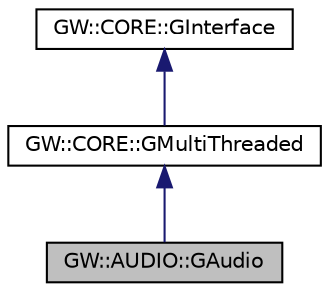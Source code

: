 digraph "GW::AUDIO::GAudio"
{
 // LATEX_PDF_SIZE
  edge [fontname="Helvetica",fontsize="10",labelfontname="Helvetica",labelfontsize="10"];
  node [fontname="Helvetica",fontsize="10",shape=record];
  Node3 [label="GW::AUDIO::GAudio",height=0.2,width=0.4,color="black", fillcolor="grey75", style="filled", fontcolor="black",tooltip=" "];
  Node4 -> Node3 [dir="back",color="midnightblue",fontsize="10",style="solid"];
  Node4 [label="GW::CORE::GMultiThreaded",height=0.2,width=0.4,color="black", fillcolor="white", style="filled",URL="$classGW_1_1CORE_1_1GMultiThreaded.html",tooltip="This interface is only used to label and query interfaces which promise to 100% internally support th..."];
  Node5 -> Node4 [dir="back",color="midnightblue",fontsize="10",style="solid"];
  Node5 [label="GW::CORE::GInterface",height=0.2,width=0.4,color="black", fillcolor="white", style="filled",URL="$classGW_1_1CORE_1_1GInterface.html",tooltip="Base interface all Gateware interfaces must support at a minimum."];
}
